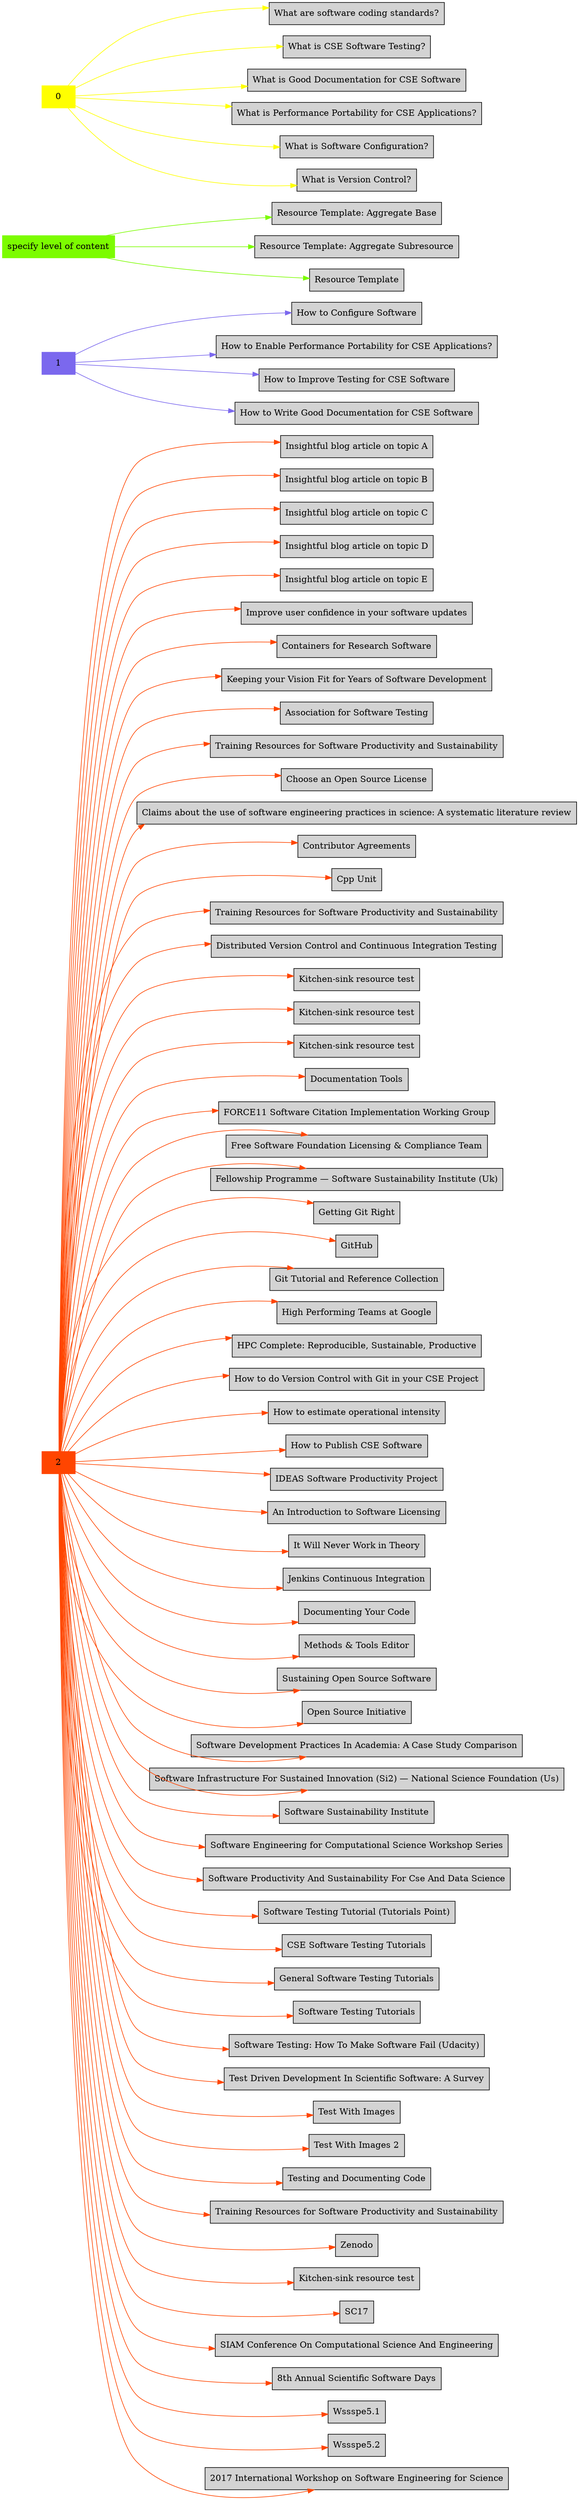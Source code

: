 digraph bettersoftware {
            rankdir = LR;
            ratio = fill;
            node [style=filled];
            node [shape = box];
"2" [colorscheme="svg" color="orangered" URL="md_markdown_level2.html"];
"2" ->  "BlogArticleSkeletonA.md" [colorscheme="svg" color="orangered"];
"BlogArticleSkeletonA.md" [label="Insightful blog article on topic A" URL="http://bss.parallactic.com/resources/insightful-blog-article-on-topic-a"]
"2" ->  "BlogArticleSkeletonB.md" [colorscheme="svg" color="orangered"];
"BlogArticleSkeletonB.md" [label="Insightful blog article on topic B" URL="http://bss.parallactic.com/resources/insightful-blog-article-on-topic-b"]
"2" ->  "BlogArticleSkeletonC.md" [colorscheme="svg" color="orangered"];
"BlogArticleSkeletonC.md" [label="Insightful blog article on topic C" URL="http://bss.parallactic.com/resources/insightful-blog-article-on-topic-c"]
"2" ->  "BlogArticleSkeletonD.md" [colorscheme="svg" color="orangered"];
"BlogArticleSkeletonD.md" [label="Insightful blog article on topic D" URL="http://bss.parallactic.com/resources/insightful-blog-article-on-topic-d"]
"2" ->  "BlogArticleSkeletonE.md" [colorscheme="svg" color="orangered"];
"BlogArticleSkeletonE.md" [label="Insightful blog article on topic E" URL="http://bss.parallactic.com/resources/insightful-blog-article-on-topic-e"]
"2" ->  "ImproveUserConfidenceInSwUpdates.md" [colorscheme="svg" color="orangered"];
"ImproveUserConfidenceInSwUpdates.md" [label="Improve user confidence in your software updates" URL="http://bss.parallactic.com/resources/improve-user-confidence-in-your-software-updates"]
"2" ->  "ContainersForResearchSw.md" [colorscheme="svg" color="orangered"];
"ContainersForResearchSw.md" [label="Containers for Research Software" URL="http://bss.parallactic.com/resources/containers-for-research-software"]
"2" ->  "VisionFitnessForSoftwareProductivity.md" [colorscheme="svg" color="orangered"];
"VisionFitnessForSoftwareProductivity.md" [label="Keeping your Vision Fit for Years of Software Development" URL="http://bss.parallactic.com/resources/keeping-your-vision-fit-for-years-of-software-development"]
"2" ->  "AssociationForSoftwareTesting.md" [colorscheme="svg" color="orangered"];
"AssociationForSoftwareTesting.md" [label="Association for Software Testing" URL="http://bss.parallactic.com/resources/association-for-software-testing"]
"2" ->  "BestPracticesForHPCSwDevelopersWebinarSeries.md" [colorscheme="svg" color="orangered"];
"BestPracticesForHPCSwDevelopersWebinarSeries.md" [label="Training Resources for Software Productivity and Sustainability" URL="http://bss.parallactic.com/resources/training-resources-for-software-productivity-and-sustainability"]
"2" ->  "ChooseALicense.md" [colorscheme="svg" color="orangered"];
"ChooseALicense.md" [label="Choose an Open Source License" URL="http://bss.parallactic.com/resources/choose-an-open-source-license"]
"2" ->  "ClaimsAboutSoftwareEnginScienceReview.md" [colorscheme="svg" color="orangered"];
"ClaimsAboutSoftwareEnginScienceReview.md" [label="Claims about the use of software engineering practices in science: A systematic literature review", URL="http://bss.parallactic.com/resources/claims-about-the-use-of-software-engineering-practices-in-science-a-systematic-literature-review"]
"2" ->  "ContributorAgreements.md" [colorscheme="svg" color="orangered"];
"ContributorAgreements.md" [label="Contributor Agreements" URL="http://bss.parallactic.com/resources/contributor-agreements"]
"2" ->  "CppUnit.md" [colorscheme="svg" color="orangered"];
"CppUnit.md" [label="Cpp Unit" URL="http://bss.parallactic.com/resources/cpp-unit"]
"2" ->  "CseCollaborationThroughSoftwareImprovingProductivityAndSustainability.SIAM-CSE17.md" [colorscheme="svg" color="orangered"];
"CseCollaborationThroughSoftwareImprovingProductivityAndSustainability.SIAM-CSE17.md" [label="Training Resources for Software Productivity and Sustainability" URL="http://bss.parallactic.com/resources/training-resources-for-software-productivity-and-sustainability"]
"2" ->  "DistributedVersionControlAndContinuousIntegrationTesting.md" [colorscheme="svg" color="orangered"];
"DistributedVersionControlAndContinuousIntegrationTesting.md" [label="Distributed Version Control and Continuous Integration Testing" URL="http://bss.parallactic.com/resources/distributed-version-control-and-continuous-integration-testing"]
"2" ->  "DocumentationTools.Doxygen.md" [colorscheme="svg" color="orangered"];
"DocumentationTools.Doxygen.md" [label="Kitchen-sink resource test" URL="http://bss.parallactic.com/resources/kitchen-sink-resource-test"]
"2" ->  "DocumentationTools.ReadTheDocs.md" [colorscheme="svg" color="orangered"];
"DocumentationTools.ReadTheDocs.md" [label="Kitchen-sink resource test" URL="http://bss.parallactic.com/resources/kitchen-sink-resource-test"]
"2" ->  "DocumentationTools.Sphinx.md" [colorscheme="svg" color="orangered"];
"DocumentationTools.Sphinx.md" [label="Kitchen-sink resource test" URL="http://bss.parallactic.com/resources/kitchen-sink-resource-test"]
"2" ->  "DocumentationTools.md" [colorscheme="svg" color="orangered"];
"DocumentationTools.md" [label="Documentation Tools" URL="http://bss.parallactic.com/resources/documentation-tools"]
"2" ->  "FORCE11SoftwareCitationImplementationWorkingGroup.md" [colorscheme="svg" color="orangered"];
"FORCE11SoftwareCitationImplementationWorkingGroup.md" [label="FORCE11 Software Citation Implementation Working Group" URL="http://bss.parallactic.com/resources/force11-software-citation-implementation-working-group"]
"2" ->  "FSFLicensingAndComplianceTeam.md" [colorscheme="svg" color="orangered"];
"FSFLicensingAndComplianceTeam.md" [label="Free Software Foundation Licensing & Compliance Team" URL="http://bss.parallactic.com/resources/free-software-foundation-licensing-compliance-team"]
"2" ->  "FellowshipProgrammeSoftwareSustainabilityInstituteUK.md" [colorscheme="svg" color="orangered"];
"FellowshipProgrammeSoftwareSustainabilityInstituteUK.md" [label="Fellowship Programme — Software Sustainability Institute (Uk)" URL="http://bss.parallactic.com/resources/fellowship-programme-software-sustainability-institute-uk"]
"2" ->  "GettingGitRight.md" [colorscheme="svg" color="orangered"];
"GettingGitRight.md" [label="Getting Git Right" URL="http://bss.parallactic.com/resources/getting-git-right"]
"2" ->  "GitHub.md" [colorscheme="svg" color="orangered"];
"GitHub.md" [label="GitHub" URL="http://bss.parallactic.com/resources/git-hub"]
"2" ->  "GitTutorialAndReferenceCollection.md" [colorscheme="svg" color="orangered"];
"GitTutorialAndReferenceCollection.md" [label="Git Tutorial and Reference Collection" URL="http://bss.parallactic.com/resources/git-tutorial-and-reference-collection"]
"2" ->  "GoogleHiPerfTeams.md" [colorscheme="svg" color="orangered"];
"GoogleHiPerfTeams.md" [label="High Performing Teams at Google" URL="http://bss.parallactic.com/resources/high-performing-teams-at-google"]
"2" ->  "HerouxATPESC2016.md" [colorscheme="svg" color="orangered"];
"HerouxATPESC2016.md" [label="HPC Complete: Reproducible, Sustainable, Productive" URL="http://bss.parallactic.com/resources/hpc-complete-reproducible-sustainable-productive"]
"1" [colorscheme="svg" color="mediumslateblue" URL="md_markdown_level1.html"];
"1" ->  "HowToConfigureSw.md" [colorscheme="svg" color="mediumslateblue"];
"HowToConfigureSw.md" [label="How to Configure Software" URL="http://bss.parallactic.com/resources/how-to-configure-software"]
"2" ->  "HowToDoVersionControlWithGitInYourCseProject.md" [colorscheme="svg" color="orangered"];
"HowToDoVersionControlWithGitInYourCseProject.md" [label="How to do Version Control with Git in your CSE Project" URL="http://bss.parallactic.com/resources/how-to-do-version-control-with-git-in-your-cse-project"]
"1" ->  "HowToEnablePerfPortabilityForCseApps.md" [colorscheme="svg" color="mediumslateblue"];
"HowToEnablePerfPortabilityForCseApps.md" [label="How to Enable Performance Portability for CSE Applications?" URL="http://bss.parallactic.com/resources/how-to-enable-performance-portability-for-cse-applications?"]
"2" ->  "HowToEstimateOperationalIntensity.md" [colorscheme="svg" color="orangered"];
"HowToEstimateOperationalIntensity.md" [label="How to estimate operational intensity" URL="http://bss.parallactic.com/resources/how-to-estimate-operational-intensity"]
"1" ->  "HowToImproveTestingForCseSw.md" [colorscheme="svg" color="mediumslateblue"];
"HowToImproveTestingForCseSw.md" [label="How to Improve Testing for CSE Software" URL="http://bss.parallactic.com/resources/how-to-improve-testing-for-cse-software"]
"2" ->  "HowToPublishCseSw.md" [colorscheme="svg" color="orangered"];
"HowToPublishCseSw.md" [label="How to Publish CSE Software" URL="http://bss.parallactic.com/resources/how-to-publish-cse-software"]
"1" ->  "HowToWriteGoodDocumentation.md" [colorscheme="svg" color="mediumslateblue"];
"HowToWriteGoodDocumentation.md" [label="How to Write Good Documentation for CSE Software" URL="http://bss.parallactic.com/resources/how-to-write-good-documentation-for-cse-software"]
"2" ->  "IDEASSoftwareProductivityProject.md" [colorscheme="svg" color="orangered"];
"IDEASSoftwareProductivityProject.md" [label="IDEAS Software Productivity Project" URL="http://bss.parallactic.com/resources/ideas-software-productivity-project"]
"2" ->  "IntroToSoftwareLicensing.md" [colorscheme="svg" color="orangered"];
"IntroToSoftwareLicensing.md" [label="An Introduction to Software Licensing" URL="http://bss.parallactic.com/resources/an-introduction-to-software-licensing"]
"2" ->  "ItWillNeverWorkInTheory.md" [colorscheme="svg" color="orangered"];
"ItWillNeverWorkInTheory.md" [label="It Will Never Work in Theory" URL="http://bss.parallactic.com/resources/it-will-never-work-in-theory"]
"2" ->  "JenkinsCI.md" [colorscheme="svg" color="orangered"];
"JenkinsCI.md" [label="Jenkins Continuous Integration" URL="http://bss.parallactic.com/resources/jenkins-continuous-integration"]
"2" ->  "KlinvexATPESC2016.md" [colorscheme="svg" color="orangered"];
"KlinvexATPESC2016.md" [label="Documenting Your Code" URL="http://bss.parallactic.com/resources/documenting-your-code"]
"2" ->  "MethodsAndToolsEditor.md" [colorscheme="svg" color="orangered"];
"MethodsAndToolsEditor.md" [label="Methods & Tools Editor" URL="http://bss.parallactic.com/resources/methods-tools-editor"]
"2" ->  "OSSSustainabilityResources.md" [colorscheme="svg" color="orangered"];
"OSSSustainabilityResources.md" [label="Sustaining Open Source Software" URL="http://bss.parallactic.com/resources/sustaining-open-source-software"]
"2" ->  "OpenSourceInitiative.md" [colorscheme="svg" color="orangered"];
"OpenSourceInitiative.md" [label="Open Source Initiative" URL="http://bss.parallactic.com/resources/open-source-initiative"]
"specify level of content" [colorscheme="svg" color="lawngreen" URL="md_markdown_level_specify level of content.html"];
"specify level of content" ->  "ResourceTemplate.AggregateBase.md" [colorscheme="svg" color="lawngreen"];
"ResourceTemplate.AggregateBase.md" [label="Resource Template: Aggregate Base", URL="http://bss.parallactic.com/resources/resource-template-aggregate-base"]
"specify level of content" ->  "ResourceTemplate.AggregateSubresource.md" [colorscheme="svg" color="lawngreen"];
"ResourceTemplate.AggregateSubresource.md" [label="Resource Template: Aggregate Subresource" URL="http://bss.parallactic.com/resources/resource-template-aggregate-subresource"]
"specify level of content" ->  "ResourceTemplate.Basic.md" [colorscheme="svg" color="lawngreen"];
"ResourceTemplate.Basic.md" [label="Resource Template" URL="http://bss.parallactic.com/resources/resource-template"]
"2" ->  "SoftwareDevelopmentPracticesInAcademiaACaseStudyComparison.md" [colorscheme="svg" color="orangered"];
"SoftwareDevelopmentPracticesInAcademiaACaseStudyComparison.md" [label="Software Development Practices In Academia: A Case Study Comparison", URL="http://bss.parallactic.com/resources/software-development-practices-in-academia-a-case-study-comparison"]
"2" ->  "SoftwareInfrastructureForSustainedInnovationSI2NationalScienceFoundationUS.md" [colorscheme="svg" color="orangered"];
"SoftwareInfrastructureForSustainedInnovationSI2NationalScienceFoundationUS.md" [label="Software Infrastructure For Sustained Innovation (Si2) — National Science Foundation (Us)" URL="http://bss.parallactic.com/resources/software-infrastructure-for-sustained-innovation-si2-national-science-foundation-us"]
"2" ->  "SoftwareSustainabilityInstitute.md" [colorscheme="svg" color="orangered"];
"SoftwareSustainabilityInstitute.md" [label="Software Sustainability Institute" URL="http://bss.parallactic.com/resources/software-sustainability-institute"]
"2" ->  "SwEngForComputationalScienceWorkshopSeries.md" [colorscheme="svg" color="orangered"];
"SwEngForComputationalScienceWorkshopSeries.md" [label="Software Engineering for Computational Science Workshop Series" URL="http://bss.parallactic.com/resources/software-engineering-for-computational-science-workshop-series"]
"2" ->  "SwProductivityAndSustainabilityForCseAndDataScience.SIAM-CSE17.md" [colorscheme="svg" color="orangered"];
"SwProductivityAndSustainabilityForCseAndDataScience.SIAM-CSE17.md" [label="Software Productivity And Sustainability For Cse And Data Science" URL="http://bss.parallactic.com/events/siam-conference-on-computational-science-and-engineering-cse17 "]
"2" ->  "SwTestingTutorialTutorialsPoint.md" [colorscheme="svg" color="orangered"];
"SwTestingTutorialTutorialsPoint.md" [label="Software Testing Tutorial (Tutorials Point)" URL="http://bss.parallactic.com/resources/software-testing-tutorial-tutorials-point"]
"2" ->  "SwTestingTutorials.Cse.md" [colorscheme="svg" color="orangered"];
"SwTestingTutorials.Cse.md" [label="CSE Software Testing Tutorials" URL="http://bss.parallactic.com/resources/software-testing-tutorials"]
"2" ->  "SwTestingTutorials.General.md" [colorscheme="svg" color="orangered"];
"SwTestingTutorials.General.md" [label="General Software Testing Tutorials" URL="http://bss.parallactic.com/resources/software-testing-tutorials"]
"2" ->  "SwTestingTutorials.md" [colorscheme="svg" color="orangered"];
"SwTestingTutorials.md" [label="Software Testing Tutorials" URL="http://bss.parallactic.com/resources/software-testing-tutorials"]
"2" ->  "SwTestingUdacity.md" [colorscheme="svg" color="orangered"];
"SwTestingUdacity.md" [label="Software Testing: How To Make Software Fail (Udacity)" URL="http://bss.parallactic.com/resources/software-testing-how-to-make-software-fail-udacity"]
"2" ->  "TestDrivenDevptInScientificSwASurvey.md" [colorscheme="svg" color="orangered"];
"TestDrivenDevptInScientificSwASurvey.md" [label="Test Driven Development In Scientific Software: A Survey" URL="http://bss.parallactic.com/resources/test-driven-development-in-scientific-software-a-survey"]
"2" ->  "TestImages.md" [colorscheme="svg" color="orangered"];
"TestImages.md" [label="Test With Images" URL="http://bss.parallactic.com/resources/test-with-images"]
"2" ->  "TestImages2.md" [colorscheme="svg" color="orangered"];
"TestImages2.md" [label="Test With Images 2\n" URL="http://bss.parallactic.com/resources/test-with-images-2 "]
"2" ->  "TestingAndDocumentingCode.md" [colorscheme="svg" color="orangered"];
"TestingAndDocumentingCode.md" [label="Testing and Documenting Code" URL="http://bss.parallactic.com/resources/testing-and-documenting-code"]
"2" ->  "Training.ProductivityAndSustainability.md" [colorscheme="svg" color="orangered"];
"Training.ProductivityAndSustainability.md" [label="Training Resources for Software Productivity and Sustainability" URL="http://bss.parallactic.com/resources/training-resources-for-software-productivity-and-sustainability"]
"0" [colorscheme="svg" color="yellow" URL="md_markdown_level0.html"];
"0" ->  "WhatAreSwCodingStandards.md" [colorscheme="svg" color="yellow"];
"WhatAreSwCodingStandards.md" [label="What are software coding standards?" URL="http://bss.parallactic.com/resources/what-are-software-coding-standards?"]
"0" ->  "WhatIsCseSwTesting.md" [colorscheme="svg" color="yellow"];
"WhatIsCseSwTesting.md" [label="What is CSE Software Testing?" URL="http://bss.parallactic.com/resources/what-is-cse-software-testing?"]
"0" ->  "WhatIsGoodDocumentation.md" [colorscheme="svg" color="yellow"];
"WhatIsGoodDocumentation.md" [label="What is Good Documentation for CSE Software" URL="http://bss.parallactic.com/resources/what-is-good-documentation-for-cse-software"]
"0" ->  "WhatIsPerfPortabilityForCseApps.md" [colorscheme="svg" color="yellow"];
"WhatIsPerfPortabilityForCseApps.md" [label="What is Performance Portability for CSE Applications?" URL="http://bss.parallactic.com/resources/what-is-performance-portability-for-cse-applications?"]
"0" ->  "WhatIsSwConfiguration.md" [colorscheme="svg" color="yellow"];
"WhatIsSwConfiguration.md" [label="What is Software Configuration?" URL="http://bss.parallactic.com/resources/what-is-software-configuration?"]
"0" ->  "WhatIsVersionControl.md" [colorscheme="svg" color="yellow"];
"WhatIsVersionControl.md" [label="What is Version Control?" URL="http://bss.parallactic.com/resources/what-is-version-control?"]
"2" ->  "Zenodo.md" [colorscheme="svg" color="orangered"];
"Zenodo.md" [label="Zenodo" URL="http://bss.parallactic.com/resources/zenodo"]
"2" ->  "kitchen-sink-TEST.md" [colorscheme="svg" color="orangered"];
"kitchen-sink-TEST.md" [label="Kitchen-sink resource test" URL="http://bss.parallactic.com/resources/kitchen-sink-resource-test"]
"2" ->  "Conference.SC17.md" [colorscheme="svg" color="orangered"];
"Conference.SC17.md" [label="SC17" URL="http://bss.parallactic.com/resources/sc17"]
"2" ->  "Conference.SIAM-CSE17.md" [colorscheme="svg" color="orangered"];
"Conference.SIAM-CSE17.md" [label="SIAM Conference On Computational Science And Engineering" URL="http://bss.parallactic.com/events/siam-conference-on-computational-science-and-engineering-cse17 "]
"2" ->  "Conference.ScientificSoftwareDays17.md" [colorscheme="svg" color="orangered"];
"Conference.ScientificSoftwareDays17.md" [label="8th Annual Scientific Software Days" URL="http://bss.parallactic.com/resources/8th-annual-scientific-software-days"]
"2" ->  "WSSSPE5.1.md" [colorscheme="svg" color="orangered"];
"WSSSPE5.1.md" [label="Wssspe5.1\n" URL="http://bss.parallactic.com/events/wssspe5-1"];
"2" ->  "WSSSPE5.2.md" [colorscheme="svg" color="orangered"];
"WSSSPE5.2.md" [label="Wssspe5.2\n" URL="http://bss.parallactic.com/events/wssspe5-2 "];
"2" ->  "Workshop.SE4Science17.md" [colorscheme="svg" color="orangered"];
"Workshop.SE4Science17.md" [label="2017 International Workshop on Software Engineering for Science" URL="http://bss.parallactic.com/resources/2017-international-workshop-on-software-engineering-for-science"]}